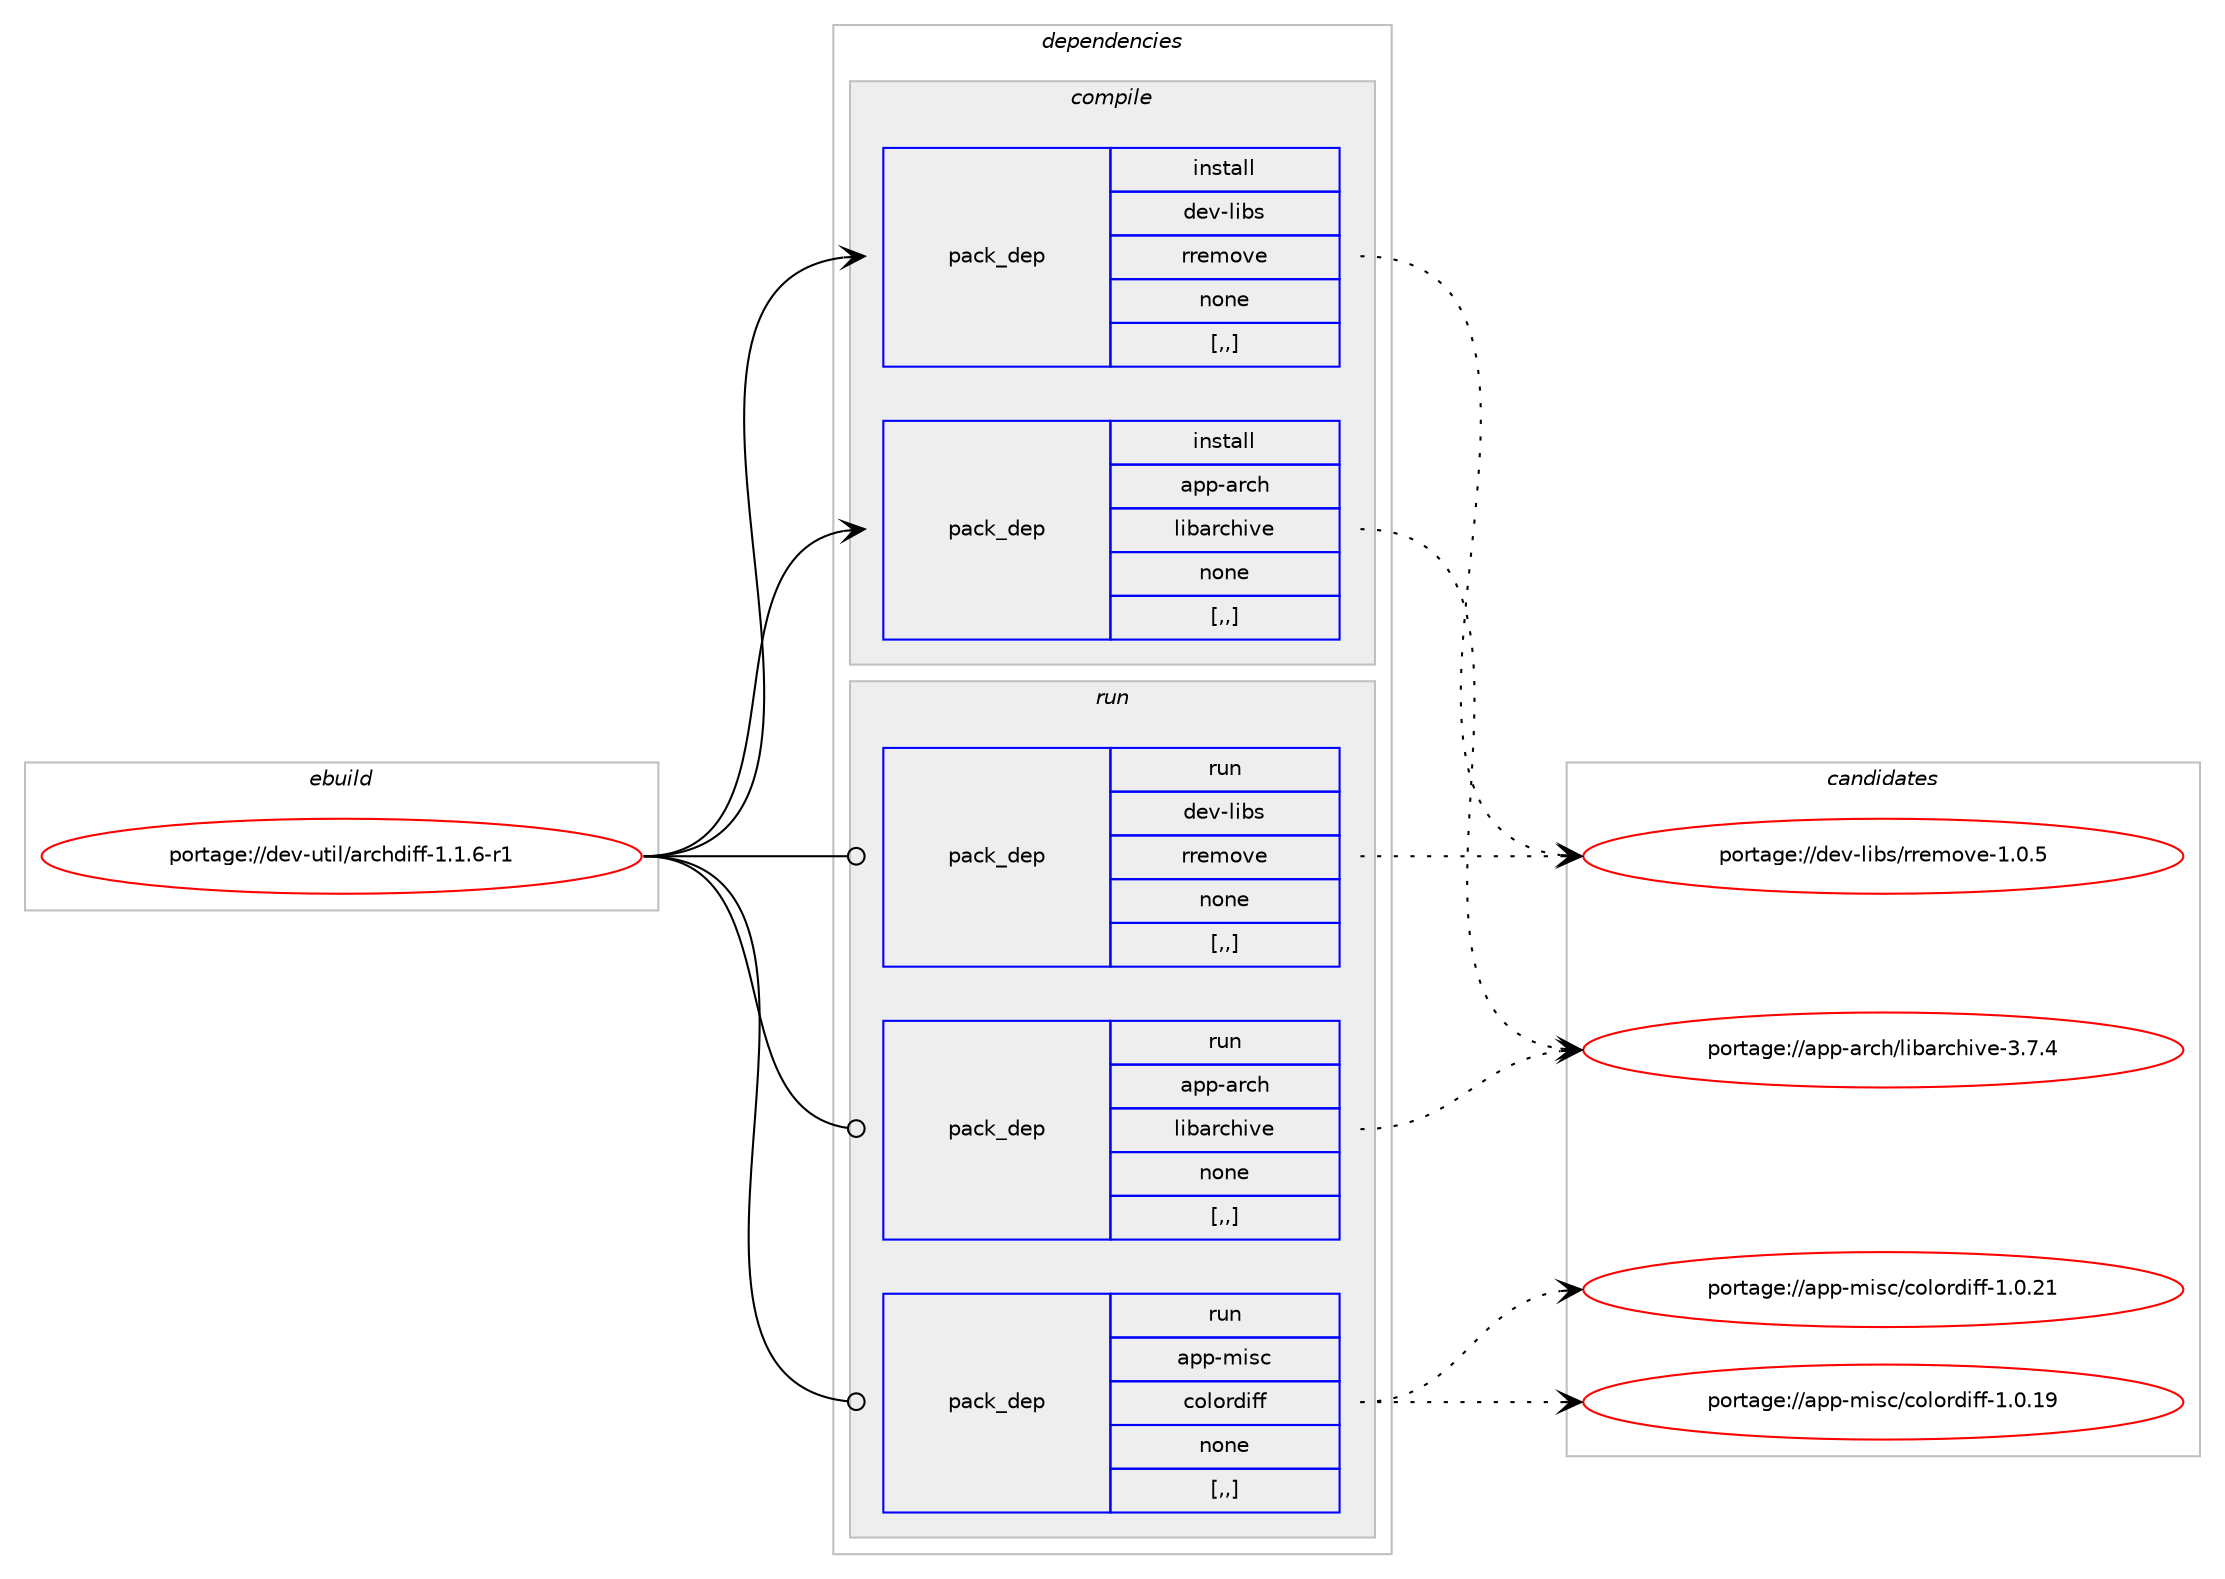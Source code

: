 digraph prolog {

# *************
# Graph options
# *************

newrank=true;
concentrate=true;
compound=true;
graph [rankdir=LR,fontname=Helvetica,fontsize=10,ranksep=1.5];#, ranksep=2.5, nodesep=0.2];
edge  [arrowhead=vee];
node  [fontname=Helvetica,fontsize=10];

# **********
# The ebuild
# **********

subgraph cluster_leftcol {
color=gray;
label=<<i>ebuild</i>>;
id [label="portage://dev-util/archdiff-1.1.6-r1", color=red, width=4, href="../dev-util/archdiff-1.1.6-r1.svg"];
}

# ****************
# The dependencies
# ****************

subgraph cluster_midcol {
color=gray;
label=<<i>dependencies</i>>;
subgraph cluster_compile {
fillcolor="#eeeeee";
style=filled;
label=<<i>compile</i>>;
subgraph pack149408 {
dependency209806 [label=<<TABLE BORDER="0" CELLBORDER="1" CELLSPACING="0" CELLPADDING="4" WIDTH="220"><TR><TD ROWSPAN="6" CELLPADDING="30">pack_dep</TD></TR><TR><TD WIDTH="110">install</TD></TR><TR><TD>app-arch</TD></TR><TR><TD>libarchive</TD></TR><TR><TD>none</TD></TR><TR><TD>[,,]</TD></TR></TABLE>>, shape=none, color=blue];
}
id:e -> dependency209806:w [weight=20,style="solid",arrowhead="vee"];
subgraph pack149409 {
dependency209807 [label=<<TABLE BORDER="0" CELLBORDER="1" CELLSPACING="0" CELLPADDING="4" WIDTH="220"><TR><TD ROWSPAN="6" CELLPADDING="30">pack_dep</TD></TR><TR><TD WIDTH="110">install</TD></TR><TR><TD>dev-libs</TD></TR><TR><TD>rremove</TD></TR><TR><TD>none</TD></TR><TR><TD>[,,]</TD></TR></TABLE>>, shape=none, color=blue];
}
id:e -> dependency209807:w [weight=20,style="solid",arrowhead="vee"];
}
subgraph cluster_compileandrun {
fillcolor="#eeeeee";
style=filled;
label=<<i>compile and run</i>>;
}
subgraph cluster_run {
fillcolor="#eeeeee";
style=filled;
label=<<i>run</i>>;
subgraph pack149410 {
dependency209808 [label=<<TABLE BORDER="0" CELLBORDER="1" CELLSPACING="0" CELLPADDING="4" WIDTH="220"><TR><TD ROWSPAN="6" CELLPADDING="30">pack_dep</TD></TR><TR><TD WIDTH="110">run</TD></TR><TR><TD>app-arch</TD></TR><TR><TD>libarchive</TD></TR><TR><TD>none</TD></TR><TR><TD>[,,]</TD></TR></TABLE>>, shape=none, color=blue];
}
id:e -> dependency209808:w [weight=20,style="solid",arrowhead="odot"];
subgraph pack149411 {
dependency209809 [label=<<TABLE BORDER="0" CELLBORDER="1" CELLSPACING="0" CELLPADDING="4" WIDTH="220"><TR><TD ROWSPAN="6" CELLPADDING="30">pack_dep</TD></TR><TR><TD WIDTH="110">run</TD></TR><TR><TD>app-misc</TD></TR><TR><TD>colordiff</TD></TR><TR><TD>none</TD></TR><TR><TD>[,,]</TD></TR></TABLE>>, shape=none, color=blue];
}
id:e -> dependency209809:w [weight=20,style="solid",arrowhead="odot"];
subgraph pack149412 {
dependency209810 [label=<<TABLE BORDER="0" CELLBORDER="1" CELLSPACING="0" CELLPADDING="4" WIDTH="220"><TR><TD ROWSPAN="6" CELLPADDING="30">pack_dep</TD></TR><TR><TD WIDTH="110">run</TD></TR><TR><TD>dev-libs</TD></TR><TR><TD>rremove</TD></TR><TR><TD>none</TD></TR><TR><TD>[,,]</TD></TR></TABLE>>, shape=none, color=blue];
}
id:e -> dependency209810:w [weight=20,style="solid",arrowhead="odot"];
}
}

# **************
# The candidates
# **************

subgraph cluster_choices {
rank=same;
color=gray;
label=<<i>candidates</i>>;

subgraph choice149408 {
color=black;
nodesep=1;
choice9711211245971149910447108105989711499104105118101455146554652 [label="portage://app-arch/libarchive-3.7.4", color=red, width=4,href="../app-arch/libarchive-3.7.4.svg"];
dependency209806:e -> choice9711211245971149910447108105989711499104105118101455146554652:w [style=dotted,weight="100"];
}
subgraph choice149409 {
color=black;
nodesep=1;
choice100101118451081059811547114114101109111118101454946484653 [label="portage://dev-libs/rremove-1.0.5", color=red, width=4,href="../dev-libs/rremove-1.0.5.svg"];
dependency209807:e -> choice100101118451081059811547114114101109111118101454946484653:w [style=dotted,weight="100"];
}
subgraph choice149410 {
color=black;
nodesep=1;
choice9711211245971149910447108105989711499104105118101455146554652 [label="portage://app-arch/libarchive-3.7.4", color=red, width=4,href="../app-arch/libarchive-3.7.4.svg"];
dependency209808:e -> choice9711211245971149910447108105989711499104105118101455146554652:w [style=dotted,weight="100"];
}
subgraph choice149411 {
color=black;
nodesep=1;
choice971121124510910511599479911110811111410010510210245494648465049 [label="portage://app-misc/colordiff-1.0.21", color=red, width=4,href="../app-misc/colordiff-1.0.21.svg"];
choice971121124510910511599479911110811111410010510210245494648464957 [label="portage://app-misc/colordiff-1.0.19", color=red, width=4,href="../app-misc/colordiff-1.0.19.svg"];
dependency209809:e -> choice971121124510910511599479911110811111410010510210245494648465049:w [style=dotted,weight="100"];
dependency209809:e -> choice971121124510910511599479911110811111410010510210245494648464957:w [style=dotted,weight="100"];
}
subgraph choice149412 {
color=black;
nodesep=1;
choice100101118451081059811547114114101109111118101454946484653 [label="portage://dev-libs/rremove-1.0.5", color=red, width=4,href="../dev-libs/rremove-1.0.5.svg"];
dependency209810:e -> choice100101118451081059811547114114101109111118101454946484653:w [style=dotted,weight="100"];
}
}

}
